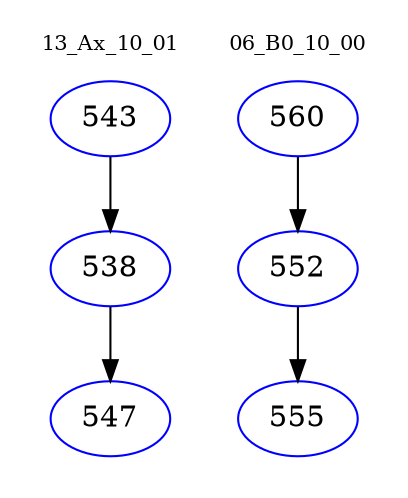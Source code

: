 digraph{
subgraph cluster_0 {
color = white
label = "13_Ax_10_01";
fontsize=10;
T0_543 [label="543", color="blue"]
T0_543 -> T0_538 [color="black"]
T0_538 [label="538", color="blue"]
T0_538 -> T0_547 [color="black"]
T0_547 [label="547", color="blue"]
}
subgraph cluster_1 {
color = white
label = "06_B0_10_00";
fontsize=10;
T1_560 [label="560", color="blue"]
T1_560 -> T1_552 [color="black"]
T1_552 [label="552", color="blue"]
T1_552 -> T1_555 [color="black"]
T1_555 [label="555", color="blue"]
}
}

